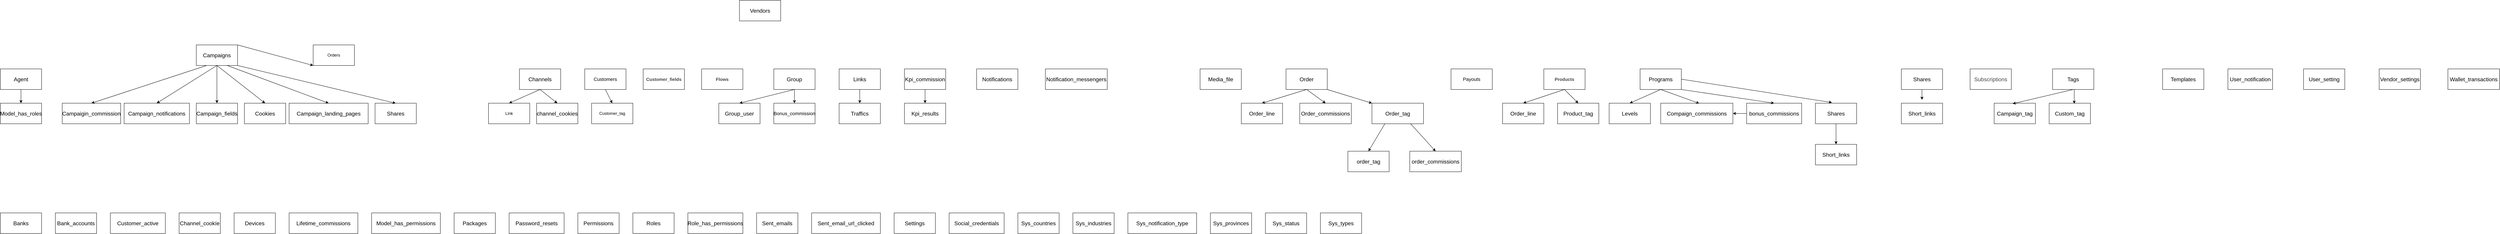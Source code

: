 <mxfile version="20.2.7" type="github">
  <diagram id="7WxGNDYHlxl3xqgLbLH1" name="Trang-1">
    <mxGraphModel dx="788" dy="2038" grid="1" gridSize="10" guides="1" tooltips="1" connect="1" arrows="1" fold="1" page="1" pageScale="1" pageWidth="900" pageHeight="1600" math="0" shadow="0">
      <root>
        <mxCell id="0" />
        <mxCell id="1" parent="0" />
        <mxCell id="Mr8vC4rlbGJI1XictfMb-10" value="Agent" style="rounded=0;whiteSpace=wrap;html=1;fontSize=16;" parent="1" vertex="1">
          <mxGeometry x="40" y="20" width="120" height="60" as="geometry" />
        </mxCell>
        <mxCell id="Mr8vC4rlbGJI1XictfMb-11" value="Model_has_roles" style="rounded=0;whiteSpace=wrap;html=1;fontSize=16;" parent="1" vertex="1">
          <mxGeometry x="40" y="120" width="120" height="60" as="geometry" />
        </mxCell>
        <mxCell id="Mr8vC4rlbGJI1XictfMb-12" value="Campaigns" style="rounded=0;whiteSpace=wrap;html=1;fontSize=16;" parent="1" vertex="1">
          <mxGeometry x="610" y="-50" width="120" height="60" as="geometry" />
        </mxCell>
        <mxCell id="Mr8vC4rlbGJI1XictfMb-13" value="Campaigin_commission" style="rounded=0;whiteSpace=wrap;html=1;fontSize=16;" parent="1" vertex="1">
          <mxGeometry x="220" y="120" width="170" height="60" as="geometry" />
        </mxCell>
        <mxCell id="Mr8vC4rlbGJI1XictfMb-14" value="Campaign_notifications" style="rounded=0;whiteSpace=wrap;html=1;fontSize=16;" parent="1" vertex="1">
          <mxGeometry x="400" y="120" width="190" height="60" as="geometry" />
        </mxCell>
        <mxCell id="Mr8vC4rlbGJI1XictfMb-15" value="Campaign_fields" style="rounded=0;whiteSpace=wrap;html=1;fontSize=16;" parent="1" vertex="1">
          <mxGeometry x="610" y="120" width="120" height="60" as="geometry" />
        </mxCell>
        <mxCell id="Mr8vC4rlbGJI1XictfMb-16" value="Cookies" style="rounded=0;whiteSpace=wrap;html=1;fontSize=16;" parent="1" vertex="1">
          <mxGeometry x="750" y="120" width="120" height="60" as="geometry" />
        </mxCell>
        <mxCell id="Mr8vC4rlbGJI1XictfMb-17" value="Campaign_landing_pages" style="rounded=0;whiteSpace=wrap;html=1;fontSize=16;" parent="1" vertex="1">
          <mxGeometry x="880" y="120" width="230" height="60" as="geometry" />
        </mxCell>
        <mxCell id="Mr8vC4rlbGJI1XictfMb-18" value="Shares" style="rounded=0;whiteSpace=wrap;html=1;fontSize=16;" parent="1" vertex="1">
          <mxGeometry x="1130" y="120" width="120" height="60" as="geometry" />
        </mxCell>
        <mxCell id="Mr8vC4rlbGJI1XictfMb-19" value="Channels" style="rounded=0;whiteSpace=wrap;html=1;fontSize=16;" parent="1" vertex="1">
          <mxGeometry x="1550" y="20" width="120" height="60" as="geometry" />
        </mxCell>
        <mxCell id="Mr8vC4rlbGJI1XictfMb-20" value="channel_cookies" style="rounded=0;whiteSpace=wrap;html=1;fontSize=16;" parent="1" vertex="1">
          <mxGeometry x="1600" y="120" width="120" height="60" as="geometry" />
        </mxCell>
        <mxCell id="Mr8vC4rlbGJI1XictfMb-21" value="Group" style="rounded=0;whiteSpace=wrap;html=1;fontSize=16;" parent="1" vertex="1">
          <mxGeometry x="2290" y="20" width="120" height="60" as="geometry" />
        </mxCell>
        <mxCell id="Mr8vC4rlbGJI1XictfMb-22" value="Group_user" style="rounded=0;whiteSpace=wrap;html=1;fontSize=16;" parent="1" vertex="1">
          <mxGeometry x="2130" y="120" width="120" height="60" as="geometry" />
        </mxCell>
        <mxCell id="Mr8vC4rlbGJI1XictfMb-23" value="Links" style="rounded=0;whiteSpace=wrap;html=1;fontSize=16;" parent="1" vertex="1">
          <mxGeometry x="2480" y="20" width="120" height="60" as="geometry" />
        </mxCell>
        <mxCell id="Mr8vC4rlbGJI1XictfMb-24" value="Traffics" style="rounded=0;whiteSpace=wrap;html=1;fontSize=16;" parent="1" vertex="1">
          <mxGeometry x="2480" y="120" width="120" height="60" as="geometry" />
        </mxCell>
        <mxCell id="Mr8vC4rlbGJI1XictfMb-25" value="Kpi_commission" style="rounded=0;whiteSpace=wrap;html=1;fontSize=16;" parent="1" vertex="1">
          <mxGeometry x="2670" y="20" width="120" height="60" as="geometry" />
        </mxCell>
        <mxCell id="Mr8vC4rlbGJI1XictfMb-26" value="Kpi_results" style="rounded=0;whiteSpace=wrap;html=1;fontSize=16;" parent="1" vertex="1">
          <mxGeometry x="2670" y="120" width="120" height="60" as="geometry" />
        </mxCell>
        <mxCell id="Mr8vC4rlbGJI1XictfMb-27" value="Order" style="rounded=0;whiteSpace=wrap;html=1;fontSize=16;" parent="1" vertex="1">
          <mxGeometry x="3780" y="20" width="120" height="60" as="geometry" />
        </mxCell>
        <mxCell id="Mr8vC4rlbGJI1XictfMb-28" value="Order_line" style="rounded=0;whiteSpace=wrap;html=1;fontSize=16;" parent="1" vertex="1">
          <mxGeometry x="3650" y="120" width="120" height="60" as="geometry" />
        </mxCell>
        <mxCell id="Mr8vC4rlbGJI1XictfMb-29" value="Order_commissions" style="rounded=0;whiteSpace=wrap;html=1;fontSize=16;" parent="1" vertex="1">
          <mxGeometry x="3820" y="120" width="150" height="60" as="geometry" />
        </mxCell>
        <mxCell id="Mr8vC4rlbGJI1XictfMb-30" value="Programs" style="rounded=0;whiteSpace=wrap;html=1;fontSize=16;" parent="1" vertex="1">
          <mxGeometry x="4810" y="20" width="120" height="60" as="geometry" />
        </mxCell>
        <mxCell id="Mr8vC4rlbGJI1XictfMb-31" value="Levels" style="rounded=0;whiteSpace=wrap;html=1;fontSize=16;" parent="1" vertex="1">
          <mxGeometry x="4720" y="120" width="120" height="60" as="geometry" />
        </mxCell>
        <mxCell id="Mr8vC4rlbGJI1XictfMb-32" value="Compaign_commissions" style="rounded=0;whiteSpace=wrap;html=1;fontSize=16;" parent="1" vertex="1">
          <mxGeometry x="4870" y="120" width="210" height="60" as="geometry" />
        </mxCell>
        <mxCell id="Mr8vC4rlbGJI1XictfMb-33" value="Shares" style="rounded=0;whiteSpace=wrap;html=1;fontSize=16;" parent="1" vertex="1">
          <mxGeometry x="5570" y="20" width="120" height="60" as="geometry" />
        </mxCell>
        <mxCell id="Mr8vC4rlbGJI1XictfMb-34" value="Short_links" style="rounded=0;whiteSpace=wrap;html=1;fontSize=16;" parent="1" vertex="1">
          <mxGeometry x="5570" y="120" width="120" height="60" as="geometry" />
        </mxCell>
        <mxCell id="Mr8vC4rlbGJI1XictfMb-35" value="Tags" style="rounded=0;whiteSpace=wrap;html=1;fontSize=16;" parent="1" vertex="1">
          <mxGeometry x="6010" y="20" width="120" height="60" as="geometry" />
        </mxCell>
        <mxCell id="Mr8vC4rlbGJI1XictfMb-36" value="Campaign_tag" style="rounded=0;whiteSpace=wrap;html=1;fontSize=16;" parent="1" vertex="1">
          <mxGeometry x="5840" y="120" width="120" height="60" as="geometry" />
        </mxCell>
        <mxCell id="Mr8vC4rlbGJI1XictfMb-38" value="Vendors" style="rounded=0;whiteSpace=wrap;html=1;fontSize=16;" parent="1" vertex="1">
          <mxGeometry x="2190" y="-180" width="120" height="60" as="geometry" />
        </mxCell>
        <mxCell id="Mr8vC4rlbGJI1XictfMb-39" value="User_notification" style="rounded=0;whiteSpace=wrap;html=1;fontSize=16;" parent="1" vertex="1">
          <mxGeometry x="6520" y="20" width="130" height="60" as="geometry" />
        </mxCell>
        <mxCell id="Mr8vC4rlbGJI1XictfMb-40" value="User_setting" style="rounded=0;whiteSpace=wrap;html=1;fontSize=16;" parent="1" vertex="1">
          <mxGeometry x="6740" y="20" width="120" height="60" as="geometry" />
        </mxCell>
        <mxCell id="Mr8vC4rlbGJI1XictfMb-41" value="Vendor_settings" style="rounded=0;whiteSpace=wrap;html=1;fontSize=16;" parent="1" vertex="1">
          <mxGeometry x="6960" y="20" width="120" height="60" as="geometry" />
        </mxCell>
        <mxCell id="Mr8vC4rlbGJI1XictfMb-42" value="Wallet_transactions" style="rounded=0;whiteSpace=wrap;html=1;fontSize=16;" parent="1" vertex="1">
          <mxGeometry x="7160" y="20" width="150" height="60" as="geometry" />
        </mxCell>
        <mxCell id="Mr8vC4rlbGJI1XictfMb-44" value="Customers" style="rounded=0;whiteSpace=wrap;html=1;fontSize=14;" parent="1" vertex="1">
          <mxGeometry x="1740" y="20" width="120" height="60" as="geometry" />
        </mxCell>
        <mxCell id="Mr8vC4rlbGJI1XictfMb-45" value="&lt;span style=&quot;box-sizing: border-box; font-weight: bolder; color: rgb(68, 68, 68); font-family: sans-serif; font-size: 13.12px; text-align: left; background-color: rgb(255, 255, 255);&quot;&gt;Flows&lt;/span&gt;" style="rounded=0;whiteSpace=wrap;html=1;fontSize=14;" parent="1" vertex="1">
          <mxGeometry x="2080" y="20" width="120" height="60" as="geometry" />
        </mxCell>
        <mxCell id="Mr8vC4rlbGJI1XictfMb-46" value="&lt;span style=&quot;box-sizing: border-box; font-weight: bolder; color: rgb(68, 68, 68); font-family: sans-serif; font-size: 13.12px; text-align: left; background-color: rgb(255, 255, 255);&quot;&gt;Customer_fields&lt;/span&gt;" style="rounded=0;whiteSpace=wrap;html=1;fontSize=14;" parent="1" vertex="1">
          <mxGeometry x="1910" y="20" width="120" height="60" as="geometry" />
        </mxCell>
        <mxCell id="Mr8vC4rlbGJI1XictfMb-47" value="Payouts" style="rounded=0;whiteSpace=wrap;html=1;fontSize=14;" parent="1" vertex="1">
          <mxGeometry x="4260" y="20" width="120" height="60" as="geometry" />
        </mxCell>
        <mxCell id="Mr8vC4rlbGJI1XictfMb-48" value="&lt;span style=&quot;box-sizing: border-box; font-weight: bolder; color: rgb(68, 68, 68); font-family: sans-serif; font-size: 13.12px; text-align: left; background-color: rgb(255, 255, 255);&quot;&gt;Products&lt;/span&gt;" style="rounded=0;whiteSpace=wrap;html=1;fontSize=14;" parent="1" vertex="1">
          <mxGeometry x="4530" y="20" width="120" height="60" as="geometry" />
        </mxCell>
        <mxCell id="Mr8vC4rlbGJI1XictfMb-49" value="&lt;span style=&quot;box-sizing: border-box; color: rgb(68, 68, 68); font-family: sans-serif; font-size: 16px; text-align: left; background-color: rgb(255, 255, 255);&quot;&gt;Subscriptions&lt;/span&gt;" style="rounded=0;whiteSpace=wrap;html=1;fontSize=16;" parent="1" vertex="1">
          <mxGeometry x="5770" y="20" width="120" height="60" as="geometry" />
        </mxCell>
        <mxCell id="Mr8vC4rlbGJI1XictfMb-50" value="Templates" style="rounded=0;whiteSpace=wrap;html=1;fontSize=16;" parent="1" vertex="1">
          <mxGeometry x="6330" y="20" width="120" height="60" as="geometry" />
        </mxCell>
        <mxCell id="b2dw8SB2TFFhHNfd8kBS-3" value="" style="endArrow=classic;html=1;rounded=0;entryX=0.5;entryY=0;entryDx=0;entryDy=0;exitX=0.5;exitY=1;exitDx=0;exitDy=0;" parent="1" source="Mr8vC4rlbGJI1XictfMb-10" target="Mr8vC4rlbGJI1XictfMb-11" edge="1">
          <mxGeometry width="50" height="50" relative="1" as="geometry">
            <mxPoint x="140" y="60" as="sourcePoint" />
            <mxPoint x="190" y="10" as="targetPoint" />
          </mxGeometry>
        </mxCell>
        <mxCell id="b2dw8SB2TFFhHNfd8kBS-4" value="" style="endArrow=classic;html=1;rounded=0;exitX=0.25;exitY=1;exitDx=0;exitDy=0;entryX=0.5;entryY=0;entryDx=0;entryDy=0;" parent="1" source="Mr8vC4rlbGJI1XictfMb-12" target="Mr8vC4rlbGJI1XictfMb-13" edge="1">
          <mxGeometry width="50" height="50" relative="1" as="geometry">
            <mxPoint x="370" y="60" as="sourcePoint" />
            <mxPoint x="320" y="40" as="targetPoint" />
          </mxGeometry>
        </mxCell>
        <mxCell id="b2dw8SB2TFFhHNfd8kBS-5" value="" style="endArrow=classic;html=1;rounded=0;entryX=0.5;entryY=0;entryDx=0;entryDy=0;exitX=0.5;exitY=1;exitDx=0;exitDy=0;" parent="1" source="Mr8vC4rlbGJI1XictfMb-12" target="Mr8vC4rlbGJI1XictfMb-14" edge="1">
          <mxGeometry width="50" height="50" relative="1" as="geometry">
            <mxPoint x="530" y="60" as="sourcePoint" />
            <mxPoint x="580" y="10" as="targetPoint" />
          </mxGeometry>
        </mxCell>
        <mxCell id="b2dw8SB2TFFhHNfd8kBS-6" value="" style="endArrow=classic;html=1;rounded=0;entryX=0.5;entryY=0;entryDx=0;entryDy=0;exitX=0.5;exitY=1;exitDx=0;exitDy=0;" parent="1" source="Mr8vC4rlbGJI1XictfMb-12" target="Mr8vC4rlbGJI1XictfMb-15" edge="1">
          <mxGeometry width="50" height="50" relative="1" as="geometry">
            <mxPoint x="610" y="70" as="sourcePoint" />
            <mxPoint x="660" y="20" as="targetPoint" />
          </mxGeometry>
        </mxCell>
        <mxCell id="b2dw8SB2TFFhHNfd8kBS-7" value="" style="endArrow=classic;html=1;rounded=0;entryX=0.5;entryY=0;entryDx=0;entryDy=0;exitX=0.5;exitY=1;exitDx=0;exitDy=0;" parent="1" source="Mr8vC4rlbGJI1XictfMb-12" target="Mr8vC4rlbGJI1XictfMb-16" edge="1">
          <mxGeometry width="50" height="50" relative="1" as="geometry">
            <mxPoint x="820" y="70" as="sourcePoint" />
            <mxPoint x="870" y="20" as="targetPoint" />
          </mxGeometry>
        </mxCell>
        <mxCell id="b2dw8SB2TFFhHNfd8kBS-8" value="" style="endArrow=classic;html=1;rounded=0;entryX=0.5;entryY=0;entryDx=0;entryDy=0;exitX=0.75;exitY=1;exitDx=0;exitDy=0;" parent="1" source="Mr8vC4rlbGJI1XictfMb-12" target="Mr8vC4rlbGJI1XictfMb-17" edge="1">
          <mxGeometry width="50" height="50" relative="1" as="geometry">
            <mxPoint x="950" y="70" as="sourcePoint" />
            <mxPoint x="1000" y="20" as="targetPoint" />
          </mxGeometry>
        </mxCell>
        <mxCell id="b2dw8SB2TFFhHNfd8kBS-9" value="" style="endArrow=classic;html=1;rounded=0;entryX=0.5;entryY=0;entryDx=0;entryDy=0;exitX=1;exitY=1;exitDx=0;exitDy=0;" parent="1" target="Mr8vC4rlbGJI1XictfMb-18" edge="1" source="Mr8vC4rlbGJI1XictfMb-12">
          <mxGeometry width="50" height="50" relative="1" as="geometry">
            <mxPoint x="740" y="80" as="sourcePoint" />
            <mxPoint x="1060" y="20" as="targetPoint" />
          </mxGeometry>
        </mxCell>
        <mxCell id="b2dw8SB2TFFhHNfd8kBS-10" value="" style="endArrow=classic;html=1;rounded=0;entryX=0.5;entryY=0;entryDx=0;entryDy=0;exitX=0.5;exitY=1;exitDx=0;exitDy=0;" parent="1" source="Mr8vC4rlbGJI1XictfMb-19" target="Mr8vC4rlbGJI1XictfMb-20" edge="1">
          <mxGeometry width="50" height="50" relative="1" as="geometry">
            <mxPoint x="1670" y="70" as="sourcePoint" />
            <mxPoint x="1720" y="20" as="targetPoint" />
          </mxGeometry>
        </mxCell>
        <mxCell id="b2dw8SB2TFFhHNfd8kBS-11" value="" style="endArrow=classic;html=1;rounded=0;entryX=0.5;entryY=0;entryDx=0;entryDy=0;exitX=0.5;exitY=1;exitDx=0;exitDy=0;" parent="1" source="Mr8vC4rlbGJI1XictfMb-21" target="Mr8vC4rlbGJI1XictfMb-22" edge="1">
          <mxGeometry width="50" height="50" relative="1" as="geometry">
            <mxPoint x="2350" y="90" as="sourcePoint" />
            <mxPoint x="2350" y="100" as="targetPoint" />
          </mxGeometry>
        </mxCell>
        <mxCell id="b2dw8SB2TFFhHNfd8kBS-12" value="" style="endArrow=classic;html=1;rounded=0;entryX=0.5;entryY=0;entryDx=0;entryDy=0;exitX=0.5;exitY=1;exitDx=0;exitDy=0;" parent="1" source="Mr8vC4rlbGJI1XictfMb-23" target="Mr8vC4rlbGJI1XictfMb-24" edge="1">
          <mxGeometry width="50" height="50" relative="1" as="geometry">
            <mxPoint x="2480" y="70" as="sourcePoint" />
            <mxPoint x="2530" y="20" as="targetPoint" />
          </mxGeometry>
        </mxCell>
        <mxCell id="b2dw8SB2TFFhHNfd8kBS-13" value="" style="endArrow=classic;html=1;rounded=0;entryX=0.5;entryY=0;entryDx=0;entryDy=0;" parent="1" target="Mr8vC4rlbGJI1XictfMb-26" edge="1">
          <mxGeometry width="50" height="50" relative="1" as="geometry">
            <mxPoint x="2730" y="80" as="sourcePoint" />
            <mxPoint x="2750" y="20" as="targetPoint" />
          </mxGeometry>
        </mxCell>
        <mxCell id="b2dw8SB2TFFhHNfd8kBS-14" value="" style="endArrow=classic;html=1;rounded=0;entryX=0.5;entryY=0;entryDx=0;entryDy=0;exitX=0.5;exitY=1;exitDx=0;exitDy=0;" parent="1" source="Mr8vC4rlbGJI1XictfMb-27" target="Mr8vC4rlbGJI1XictfMb-28" edge="1">
          <mxGeometry width="50" height="50" relative="1" as="geometry">
            <mxPoint x="4040" y="70" as="sourcePoint" />
            <mxPoint x="4090" y="20" as="targetPoint" />
          </mxGeometry>
        </mxCell>
        <mxCell id="b2dw8SB2TFFhHNfd8kBS-15" value="" style="endArrow=classic;html=1;rounded=0;entryX=0.5;entryY=0;entryDx=0;entryDy=0;exitX=0.5;exitY=1;exitDx=0;exitDy=0;" parent="1" source="Mr8vC4rlbGJI1XictfMb-27" target="Mr8vC4rlbGJI1XictfMb-29" edge="1">
          <mxGeometry width="50" height="50" relative="1" as="geometry">
            <mxPoint x="4040" y="70" as="sourcePoint" />
            <mxPoint x="4090" y="20" as="targetPoint" />
          </mxGeometry>
        </mxCell>
        <mxCell id="b2dw8SB2TFFhHNfd8kBS-16" value="" style="endArrow=classic;html=1;rounded=0;entryX=0.5;entryY=0;entryDx=0;entryDy=0;exitX=0.5;exitY=1;exitDx=0;exitDy=0;" parent="1" source="Mr8vC4rlbGJI1XictfMb-30" target="Mr8vC4rlbGJI1XictfMb-31" edge="1">
          <mxGeometry width="50" height="50" relative="1" as="geometry">
            <mxPoint x="5040" y="70" as="sourcePoint" />
            <mxPoint x="5090" y="20" as="targetPoint" />
          </mxGeometry>
        </mxCell>
        <mxCell id="b2dw8SB2TFFhHNfd8kBS-17" value="" style="endArrow=classic;html=1;rounded=0;entryX=0.533;entryY=0.008;entryDx=0;entryDy=0;entryPerimeter=0;exitX=0.5;exitY=1;exitDx=0;exitDy=0;" parent="1" source="Mr8vC4rlbGJI1XictfMb-30" target="Mr8vC4rlbGJI1XictfMb-32" edge="1">
          <mxGeometry width="50" height="50" relative="1" as="geometry">
            <mxPoint x="5040" y="70" as="sourcePoint" />
            <mxPoint x="5090" y="20" as="targetPoint" />
          </mxGeometry>
        </mxCell>
        <mxCell id="b2dw8SB2TFFhHNfd8kBS-18" value="" style="endArrow=classic;html=1;rounded=0;exitX=0.5;exitY=1;exitDx=0;exitDy=0;" parent="1" source="Mr8vC4rlbGJI1XictfMb-33" edge="1">
          <mxGeometry width="50" height="50" relative="1" as="geometry">
            <mxPoint x="5660" y="80" as="sourcePoint" />
            <mxPoint x="5630" y="110" as="targetPoint" />
          </mxGeometry>
        </mxCell>
        <mxCell id="b2dw8SB2TFFhHNfd8kBS-19" value="" style="endArrow=classic;html=1;rounded=0;entryX=0.45;entryY=0.025;entryDx=0;entryDy=0;entryPerimeter=0;exitX=0.5;exitY=1;exitDx=0;exitDy=0;" parent="1" source="Mr8vC4rlbGJI1XictfMb-35" target="Mr8vC4rlbGJI1XictfMb-36" edge="1">
          <mxGeometry width="50" height="50" relative="1" as="geometry">
            <mxPoint x="6010" y="70" as="sourcePoint" />
            <mxPoint x="6060" y="20" as="targetPoint" />
          </mxGeometry>
        </mxCell>
        <mxCell id="5AiGadOs3AcA_uCg4_aN-1" value="Media_file" style="rounded=0;whiteSpace=wrap;html=1;fontSize=16;" vertex="1" parent="1">
          <mxGeometry x="3530" y="20" width="120" height="60" as="geometry" />
        </mxCell>
        <mxCell id="5AiGadOs3AcA_uCg4_aN-2" value="Orders" style="rounded=0;whiteSpace=wrap;html=1;" vertex="1" parent="1">
          <mxGeometry x="950" y="-50" width="120" height="60" as="geometry" />
        </mxCell>
        <mxCell id="5AiGadOs3AcA_uCg4_aN-3" value="" style="endArrow=classic;html=1;rounded=0;exitX=1;exitY=0;exitDx=0;exitDy=0;entryX=0;entryY=1;entryDx=0;entryDy=0;" edge="1" parent="1" source="Mr8vC4rlbGJI1XictfMb-12" target="5AiGadOs3AcA_uCg4_aN-2">
          <mxGeometry width="50" height="50" relative="1" as="geometry">
            <mxPoint x="910" y="70" as="sourcePoint" />
            <mxPoint x="960" y="20" as="targetPoint" />
          </mxGeometry>
        </mxCell>
        <mxCell id="5AiGadOs3AcA_uCg4_aN-4" value="Link" style="rounded=0;whiteSpace=wrap;html=1;" vertex="1" parent="1">
          <mxGeometry x="1460" y="120" width="120" height="60" as="geometry" />
        </mxCell>
        <mxCell id="5AiGadOs3AcA_uCg4_aN-5" value="" style="endArrow=classic;html=1;rounded=0;entryX=0.5;entryY=0;entryDx=0;entryDy=0;exitX=0.5;exitY=1;exitDx=0;exitDy=0;" edge="1" parent="1" source="Mr8vC4rlbGJI1XictfMb-19" target="5AiGadOs3AcA_uCg4_aN-4">
          <mxGeometry width="50" height="50" relative="1" as="geometry">
            <mxPoint x="1610" y="10" as="sourcePoint" />
            <mxPoint x="1710" y="20" as="targetPoint" />
          </mxGeometry>
        </mxCell>
        <mxCell id="5AiGadOs3AcA_uCg4_aN-6" value="Customer_tag" style="rounded=0;whiteSpace=wrap;html=1;" vertex="1" parent="1">
          <mxGeometry x="1760" y="120" width="120" height="60" as="geometry" />
        </mxCell>
        <mxCell id="5AiGadOs3AcA_uCg4_aN-12" value="" style="endArrow=classic;html=1;rounded=0;entryX=0.5;entryY=0;entryDx=0;entryDy=0;exitX=0.5;exitY=1;exitDx=0;exitDy=0;" edge="1" parent="1" source="Mr8vC4rlbGJI1XictfMb-44" target="5AiGadOs3AcA_uCg4_aN-6">
          <mxGeometry width="50" height="50" relative="1" as="geometry">
            <mxPoint x="1770" y="160" as="sourcePoint" />
            <mxPoint x="1820" y="110" as="targetPoint" />
          </mxGeometry>
        </mxCell>
        <mxCell id="5AiGadOs3AcA_uCg4_aN-13" value="&lt;span style=&quot;font-size: 14px;&quot;&gt;Bonus_commission&lt;/span&gt;" style="rounded=0;whiteSpace=wrap;html=1;" vertex="1" parent="1">
          <mxGeometry x="2290" y="120" width="120" height="60" as="geometry" />
        </mxCell>
        <mxCell id="5AiGadOs3AcA_uCg4_aN-16" value="" style="endArrow=classic;html=1;rounded=0;fontSize=14;entryX=0.5;entryY=0;entryDx=0;entryDy=0;exitX=0.5;exitY=1;exitDx=0;exitDy=0;" edge="1" parent="1" source="Mr8vC4rlbGJI1XictfMb-21" target="5AiGadOs3AcA_uCg4_aN-13">
          <mxGeometry width="50" height="50" relative="1" as="geometry">
            <mxPoint x="2330" y="180" as="sourcePoint" />
            <mxPoint x="2380" y="130" as="targetPoint" />
          </mxGeometry>
        </mxCell>
        <mxCell id="5AiGadOs3AcA_uCg4_aN-17" value="Order_tag" style="rounded=0;whiteSpace=wrap;html=1;fontSize=16;" vertex="1" parent="1">
          <mxGeometry x="4030" y="120" width="150" height="60" as="geometry" />
        </mxCell>
        <mxCell id="5AiGadOs3AcA_uCg4_aN-18" value="" style="endArrow=classic;html=1;rounded=0;fontSize=14;entryX=0;entryY=0;entryDx=0;entryDy=0;exitX=1;exitY=1;exitDx=0;exitDy=0;" edge="1" parent="1" source="Mr8vC4rlbGJI1XictfMb-27" target="5AiGadOs3AcA_uCg4_aN-17">
          <mxGeometry width="50" height="50" relative="1" as="geometry">
            <mxPoint x="3590" y="110" as="sourcePoint" />
            <mxPoint x="3950" y="-20" as="targetPoint" />
          </mxGeometry>
        </mxCell>
        <mxCell id="5AiGadOs3AcA_uCg4_aN-21" value="order_tag" style="rounded=0;whiteSpace=wrap;html=1;fontSize=16;" vertex="1" parent="1">
          <mxGeometry x="3960" y="260" width="120" height="60" as="geometry" />
        </mxCell>
        <mxCell id="5AiGadOs3AcA_uCg4_aN-22" value="order_commissions" style="rounded=0;whiteSpace=wrap;html=1;fontSize=16;" vertex="1" parent="1">
          <mxGeometry x="4140" y="260" width="150" height="60" as="geometry" />
        </mxCell>
        <mxCell id="5AiGadOs3AcA_uCg4_aN-23" value="Order_line" style="rounded=0;whiteSpace=wrap;html=1;fontSize=16;" vertex="1" parent="1">
          <mxGeometry x="4410" y="120" width="120" height="60" as="geometry" />
        </mxCell>
        <mxCell id="5AiGadOs3AcA_uCg4_aN-24" value="Product_tag" style="rounded=0;whiteSpace=wrap;html=1;fontSize=16;" vertex="1" parent="1">
          <mxGeometry x="4570" y="120" width="120" height="60" as="geometry" />
        </mxCell>
        <mxCell id="5AiGadOs3AcA_uCg4_aN-25" value="" style="endArrow=classic;html=1;rounded=0;fontSize=16;entryX=0.5;entryY=0;entryDx=0;entryDy=0;exitX=0.5;exitY=1;exitDx=0;exitDy=0;" edge="1" parent="1" source="Mr8vC4rlbGJI1XictfMb-48" target="5AiGadOs3AcA_uCg4_aN-23">
          <mxGeometry width="50" height="50" relative="1" as="geometry">
            <mxPoint x="4320" y="180" as="sourcePoint" />
            <mxPoint x="4370" y="130" as="targetPoint" />
          </mxGeometry>
        </mxCell>
        <mxCell id="5AiGadOs3AcA_uCg4_aN-26" value="" style="endArrow=classic;html=1;rounded=0;fontSize=16;entryX=0.5;entryY=0;entryDx=0;entryDy=0;exitX=0.5;exitY=1;exitDx=0;exitDy=0;" edge="1" parent="1" source="Mr8vC4rlbGJI1XictfMb-48" target="5AiGadOs3AcA_uCg4_aN-24">
          <mxGeometry width="50" height="50" relative="1" as="geometry">
            <mxPoint x="4320" y="180" as="sourcePoint" />
            <mxPoint x="4370" y="130" as="targetPoint" />
          </mxGeometry>
        </mxCell>
        <mxCell id="5AiGadOs3AcA_uCg4_aN-35" value="" style="edgeStyle=orthogonalEdgeStyle;rounded=0;orthogonalLoop=1;jettySize=auto;html=1;fontSize=16;" edge="1" parent="1" source="5AiGadOs3AcA_uCg4_aN-27" target="Mr8vC4rlbGJI1XictfMb-32">
          <mxGeometry relative="1" as="geometry" />
        </mxCell>
        <mxCell id="5AiGadOs3AcA_uCg4_aN-27" value="bonus_commissions" style="rounded=0;whiteSpace=wrap;html=1;fontSize=16;" vertex="1" parent="1">
          <mxGeometry x="5120" y="120" width="160" height="60" as="geometry" />
        </mxCell>
        <mxCell id="5AiGadOs3AcA_uCg4_aN-28" value="" style="endArrow=classic;html=1;rounded=0;fontSize=16;entryX=0.5;entryY=0;entryDx=0;entryDy=0;exitX=1;exitY=1;exitDx=0;exitDy=0;" edge="1" parent="1" source="Mr8vC4rlbGJI1XictfMb-30" target="5AiGadOs3AcA_uCg4_aN-27">
          <mxGeometry width="50" height="50" relative="1" as="geometry">
            <mxPoint x="5090" y="180" as="sourcePoint" />
            <mxPoint x="5140" y="130" as="targetPoint" />
          </mxGeometry>
        </mxCell>
        <mxCell id="5AiGadOs3AcA_uCg4_aN-32" value="Shares" style="rounded=0;whiteSpace=wrap;html=1;fontSize=16;" vertex="1" parent="1">
          <mxGeometry x="5320" y="120" width="120" height="60" as="geometry" />
        </mxCell>
        <mxCell id="5AiGadOs3AcA_uCg4_aN-33" value="" style="endArrow=classic;html=1;rounded=0;fontSize=16;entryX=0.4;entryY=-0.033;entryDx=0;entryDy=0;entryPerimeter=0;exitX=1;exitY=0.5;exitDx=0;exitDy=0;" edge="1" parent="1" source="Mr8vC4rlbGJI1XictfMb-30" target="5AiGadOs3AcA_uCg4_aN-32">
          <mxGeometry width="50" height="50" relative="1" as="geometry">
            <mxPoint x="5070" y="160" as="sourcePoint" />
            <mxPoint x="5120" y="110" as="targetPoint" />
          </mxGeometry>
        </mxCell>
        <mxCell id="5AiGadOs3AcA_uCg4_aN-36" value="Short_links" style="rounded=0;whiteSpace=wrap;html=1;fontSize=16;" vertex="1" parent="1">
          <mxGeometry x="5320" y="240" width="120" height="60" as="geometry" />
        </mxCell>
        <mxCell id="5AiGadOs3AcA_uCg4_aN-37" value="" style="endArrow=classic;html=1;rounded=0;fontSize=16;entryX=0.5;entryY=0;entryDx=0;entryDy=0;exitX=0.5;exitY=1;exitDx=0;exitDy=0;" edge="1" parent="1" source="5AiGadOs3AcA_uCg4_aN-32" target="5AiGadOs3AcA_uCg4_aN-36">
          <mxGeometry width="50" height="50" relative="1" as="geometry">
            <mxPoint x="5270" y="160" as="sourcePoint" />
            <mxPoint x="5320" y="110" as="targetPoint" />
          </mxGeometry>
        </mxCell>
        <mxCell id="5AiGadOs3AcA_uCg4_aN-38" value="Custom_tag" style="rounded=0;whiteSpace=wrap;html=1;fontSize=16;" vertex="1" parent="1">
          <mxGeometry x="6000" y="120" width="120" height="60" as="geometry" />
        </mxCell>
        <mxCell id="5AiGadOs3AcA_uCg4_aN-39" value="" style="endArrow=classic;html=1;rounded=0;fontSize=16;entryX=0.608;entryY=0.022;entryDx=0;entryDy=0;entryPerimeter=0;" edge="1" parent="1" target="5AiGadOs3AcA_uCg4_aN-38">
          <mxGeometry width="50" height="50" relative="1" as="geometry">
            <mxPoint x="6073" y="80" as="sourcePoint" />
            <mxPoint x="6250" y="110" as="targetPoint" />
          </mxGeometry>
        </mxCell>
        <mxCell id="5AiGadOs3AcA_uCg4_aN-40" value="" style="endArrow=classic;html=1;rounded=0;fontSize=16;exitX=0.25;exitY=1;exitDx=0;exitDy=0;entryX=0.5;entryY=0;entryDx=0;entryDy=0;" edge="1" parent="1" source="5AiGadOs3AcA_uCg4_aN-17" target="5AiGadOs3AcA_uCg4_aN-21">
          <mxGeometry width="50" height="50" relative="1" as="geometry">
            <mxPoint x="4060" y="230" as="sourcePoint" />
            <mxPoint x="4130" y="330" as="targetPoint" />
          </mxGeometry>
        </mxCell>
        <mxCell id="5AiGadOs3AcA_uCg4_aN-41" value="" style="endArrow=classic;html=1;rounded=0;fontSize=16;entryX=0.5;entryY=0;entryDx=0;entryDy=0;exitX=0.75;exitY=1;exitDx=0;exitDy=0;" edge="1" parent="1" source="5AiGadOs3AcA_uCg4_aN-17" target="5AiGadOs3AcA_uCg4_aN-22">
          <mxGeometry width="50" height="50" relative="1" as="geometry">
            <mxPoint x="4060" y="230" as="sourcePoint" />
            <mxPoint x="4250" y="350" as="targetPoint" />
          </mxGeometry>
        </mxCell>
        <mxCell id="5AiGadOs3AcA_uCg4_aN-42" value="Banks" style="rounded=0;whiteSpace=wrap;html=1;fontSize=16;" vertex="1" parent="1">
          <mxGeometry x="40" y="440" width="120" height="60" as="geometry" />
        </mxCell>
        <mxCell id="5AiGadOs3AcA_uCg4_aN-43" value="Notifications" style="rounded=0;whiteSpace=wrap;html=1;fontSize=16;" vertex="1" parent="1">
          <mxGeometry x="2880" y="20" width="120" height="60" as="geometry" />
        </mxCell>
        <mxCell id="5AiGadOs3AcA_uCg4_aN-44" value="Notification_messengers" style="rounded=0;whiteSpace=wrap;html=1;fontSize=16;" vertex="1" parent="1">
          <mxGeometry x="3080" y="20" width="180" height="60" as="geometry" />
        </mxCell>
        <mxCell id="5AiGadOs3AcA_uCg4_aN-47" value="Bank_accounts" style="rounded=0;whiteSpace=wrap;html=1;fontSize=16;" vertex="1" parent="1">
          <mxGeometry x="200" y="440" width="120" height="60" as="geometry" />
        </mxCell>
        <mxCell id="5AiGadOs3AcA_uCg4_aN-48" value="Customer_active" style="rounded=0;whiteSpace=wrap;html=1;fontSize=16;" vertex="1" parent="1">
          <mxGeometry x="360" y="440" width="160" height="60" as="geometry" />
        </mxCell>
        <mxCell id="5AiGadOs3AcA_uCg4_aN-49" value="Channel_cookíe" style="rounded=0;whiteSpace=wrap;html=1;fontSize=16;" vertex="1" parent="1">
          <mxGeometry x="560" y="440" width="120" height="60" as="geometry" />
        </mxCell>
        <mxCell id="5AiGadOs3AcA_uCg4_aN-50" value="Devices" style="rounded=0;whiteSpace=wrap;html=1;fontSize=16;" vertex="1" parent="1">
          <mxGeometry x="720" y="440" width="120" height="60" as="geometry" />
        </mxCell>
        <mxCell id="5AiGadOs3AcA_uCg4_aN-51" value="Lifetime_commissions" style="rounded=0;whiteSpace=wrap;html=1;fontSize=16;" vertex="1" parent="1">
          <mxGeometry x="880" y="440" width="200" height="60" as="geometry" />
        </mxCell>
        <mxCell id="5AiGadOs3AcA_uCg4_aN-54" value="Model_has_permissions" style="rounded=0;whiteSpace=wrap;html=1;fontSize=16;" vertex="1" parent="1">
          <mxGeometry x="1120" y="440" width="200" height="60" as="geometry" />
        </mxCell>
        <mxCell id="5AiGadOs3AcA_uCg4_aN-55" value="Packages" style="rounded=0;whiteSpace=wrap;html=1;fontSize=16;" vertex="1" parent="1">
          <mxGeometry x="1360" y="440" width="120" height="60" as="geometry" />
        </mxCell>
        <mxCell id="5AiGadOs3AcA_uCg4_aN-56" value="Password_resets" style="rounded=0;whiteSpace=wrap;html=1;fontSize=16;" vertex="1" parent="1">
          <mxGeometry x="1520" y="440" width="160" height="60" as="geometry" />
        </mxCell>
        <mxCell id="5AiGadOs3AcA_uCg4_aN-57" value="Permissions" style="rounded=0;whiteSpace=wrap;html=1;fontSize=16;" vertex="1" parent="1">
          <mxGeometry x="1720" y="440" width="120" height="60" as="geometry" />
        </mxCell>
        <mxCell id="5AiGadOs3AcA_uCg4_aN-58" value="Roles" style="rounded=0;whiteSpace=wrap;html=1;fontSize=16;" vertex="1" parent="1">
          <mxGeometry x="1880" y="440" width="120" height="60" as="geometry" />
        </mxCell>
        <mxCell id="5AiGadOs3AcA_uCg4_aN-59" value="Role_has_permissions" style="rounded=0;whiteSpace=wrap;html=1;fontSize=16;" vertex="1" parent="1">
          <mxGeometry x="2040" y="440" width="160" height="60" as="geometry" />
        </mxCell>
        <mxCell id="5AiGadOs3AcA_uCg4_aN-60" value="Sent_emails" style="rounded=0;whiteSpace=wrap;html=1;fontSize=16;" vertex="1" parent="1">
          <mxGeometry x="2240" y="440" width="120" height="60" as="geometry" />
        </mxCell>
        <mxCell id="5AiGadOs3AcA_uCg4_aN-61" value="Sent_email_url_clicked" style="rounded=0;whiteSpace=wrap;html=1;fontSize=16;" vertex="1" parent="1">
          <mxGeometry x="2400" y="440" width="200" height="60" as="geometry" />
        </mxCell>
        <mxCell id="5AiGadOs3AcA_uCg4_aN-62" value="Settings" style="rounded=0;whiteSpace=wrap;html=1;fontSize=16;" vertex="1" parent="1">
          <mxGeometry x="2640" y="440" width="120" height="60" as="geometry" />
        </mxCell>
        <mxCell id="5AiGadOs3AcA_uCg4_aN-63" value="Social_credentials" style="rounded=0;whiteSpace=wrap;html=1;fontSize=16;" vertex="1" parent="1">
          <mxGeometry x="2800" y="440" width="160" height="60" as="geometry" />
        </mxCell>
        <mxCell id="5AiGadOs3AcA_uCg4_aN-64" value="Sys_countries" style="rounded=0;whiteSpace=wrap;html=1;fontSize=16;" vertex="1" parent="1">
          <mxGeometry x="3000" y="440" width="120" height="60" as="geometry" />
        </mxCell>
        <mxCell id="5AiGadOs3AcA_uCg4_aN-65" value="Sys_industries" style="rounded=0;whiteSpace=wrap;html=1;fontSize=16;" vertex="1" parent="1">
          <mxGeometry x="3160" y="440" width="120" height="60" as="geometry" />
        </mxCell>
        <mxCell id="5AiGadOs3AcA_uCg4_aN-66" value="Sys_notification_type" style="rounded=0;whiteSpace=wrap;html=1;fontSize=16;" vertex="1" parent="1">
          <mxGeometry x="3320" y="440" width="200" height="60" as="geometry" />
        </mxCell>
        <mxCell id="5AiGadOs3AcA_uCg4_aN-67" value="Sys_provinces" style="rounded=0;whiteSpace=wrap;html=1;fontSize=16;" vertex="1" parent="1">
          <mxGeometry x="3560" y="440" width="120" height="60" as="geometry" />
        </mxCell>
        <mxCell id="5AiGadOs3AcA_uCg4_aN-68" value="Sys_status" style="rounded=0;whiteSpace=wrap;html=1;fontSize=16;" vertex="1" parent="1">
          <mxGeometry x="3720" y="440" width="120" height="60" as="geometry" />
        </mxCell>
        <mxCell id="5AiGadOs3AcA_uCg4_aN-69" value="Sys_types" style="rounded=0;whiteSpace=wrap;html=1;fontSize=16;" vertex="1" parent="1">
          <mxGeometry x="3880" y="440" width="120" height="60" as="geometry" />
        </mxCell>
      </root>
    </mxGraphModel>
  </diagram>
</mxfile>
